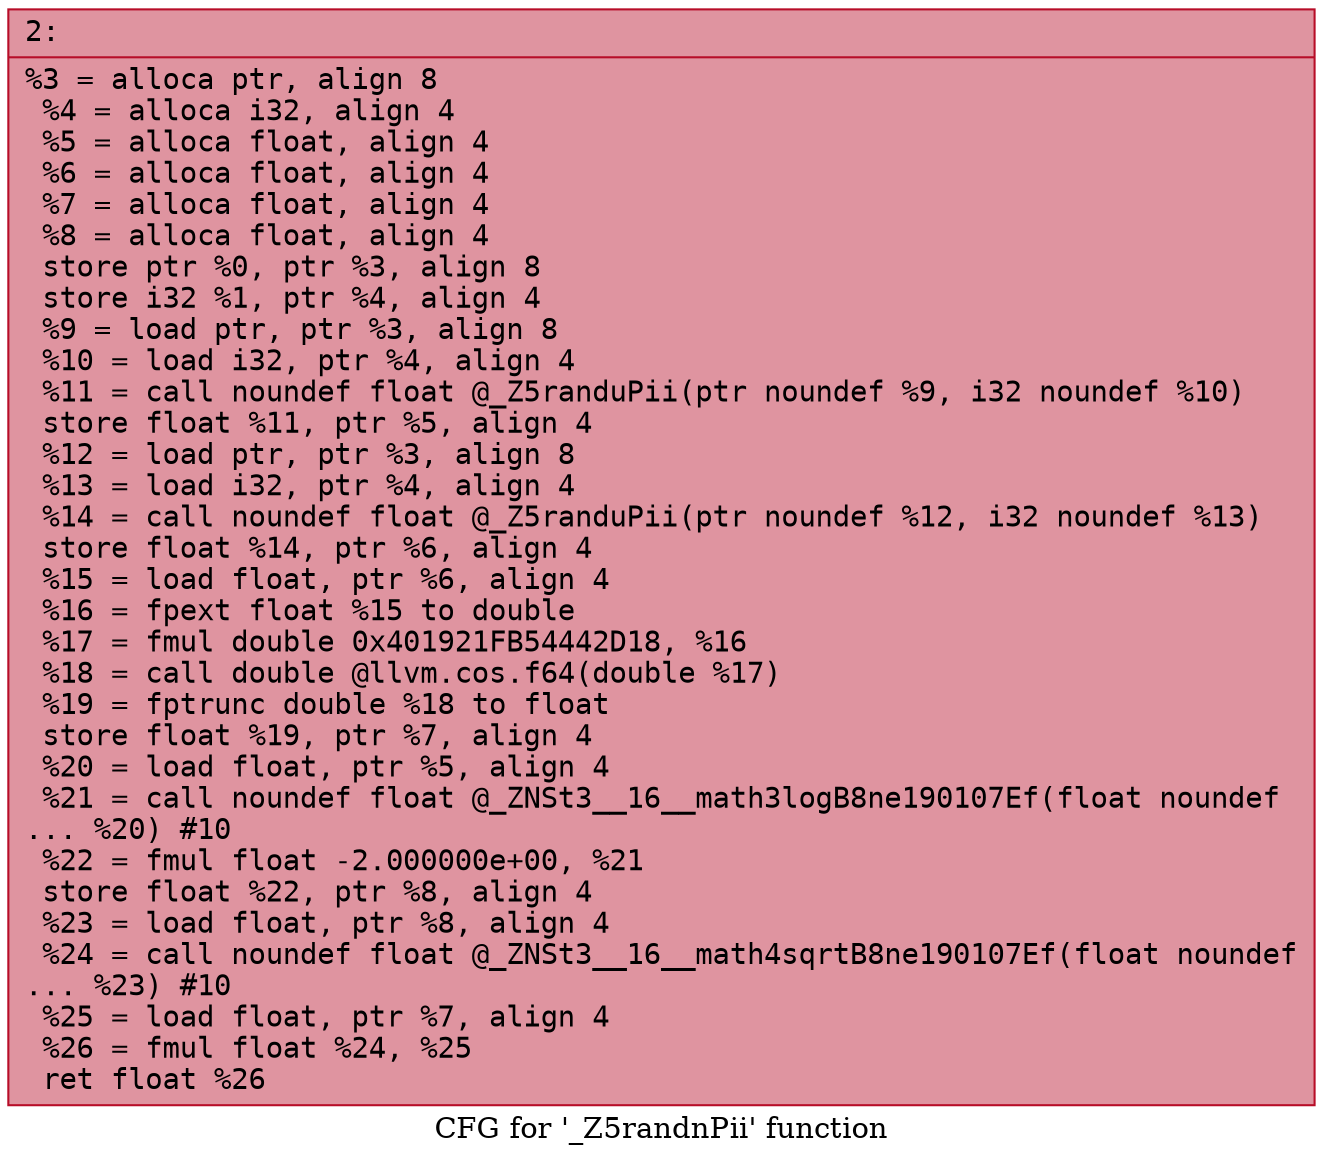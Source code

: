 digraph "CFG for '_Z5randnPii' function" {
	label="CFG for '_Z5randnPii' function";

	Node0x60000182b200 [shape=record,color="#b70d28ff", style=filled, fillcolor="#b70d2870" fontname="Courier",label="{2:\l|  %3 = alloca ptr, align 8\l  %4 = alloca i32, align 4\l  %5 = alloca float, align 4\l  %6 = alloca float, align 4\l  %7 = alloca float, align 4\l  %8 = alloca float, align 4\l  store ptr %0, ptr %3, align 8\l  store i32 %1, ptr %4, align 4\l  %9 = load ptr, ptr %3, align 8\l  %10 = load i32, ptr %4, align 4\l  %11 = call noundef float @_Z5randuPii(ptr noundef %9, i32 noundef %10)\l  store float %11, ptr %5, align 4\l  %12 = load ptr, ptr %3, align 8\l  %13 = load i32, ptr %4, align 4\l  %14 = call noundef float @_Z5randuPii(ptr noundef %12, i32 noundef %13)\l  store float %14, ptr %6, align 4\l  %15 = load float, ptr %6, align 4\l  %16 = fpext float %15 to double\l  %17 = fmul double 0x401921FB54442D18, %16\l  %18 = call double @llvm.cos.f64(double %17)\l  %19 = fptrunc double %18 to float\l  store float %19, ptr %7, align 4\l  %20 = load float, ptr %5, align 4\l  %21 = call noundef float @_ZNSt3__16__math3logB8ne190107Ef(float noundef\l... %20) #10\l  %22 = fmul float -2.000000e+00, %21\l  store float %22, ptr %8, align 4\l  %23 = load float, ptr %8, align 4\l  %24 = call noundef float @_ZNSt3__16__math4sqrtB8ne190107Ef(float noundef\l... %23) #10\l  %25 = load float, ptr %7, align 4\l  %26 = fmul float %24, %25\l  ret float %26\l}"];
}

